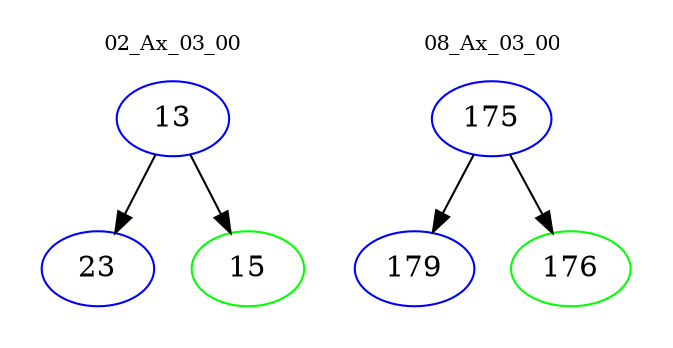 digraph{
subgraph cluster_0 {
color = white
label = "02_Ax_03_00";
fontsize=10;
T0_13 [label="13", color="blue"]
T0_13 -> T0_23 [color="black"]
T0_23 [label="23", color="blue"]
T0_13 -> T0_15 [color="black"]
T0_15 [label="15", color="green"]
}
subgraph cluster_1 {
color = white
label = "08_Ax_03_00";
fontsize=10;
T1_175 [label="175", color="blue"]
T1_175 -> T1_179 [color="black"]
T1_179 [label="179", color="blue"]
T1_175 -> T1_176 [color="black"]
T1_176 [label="176", color="green"]
}
}
